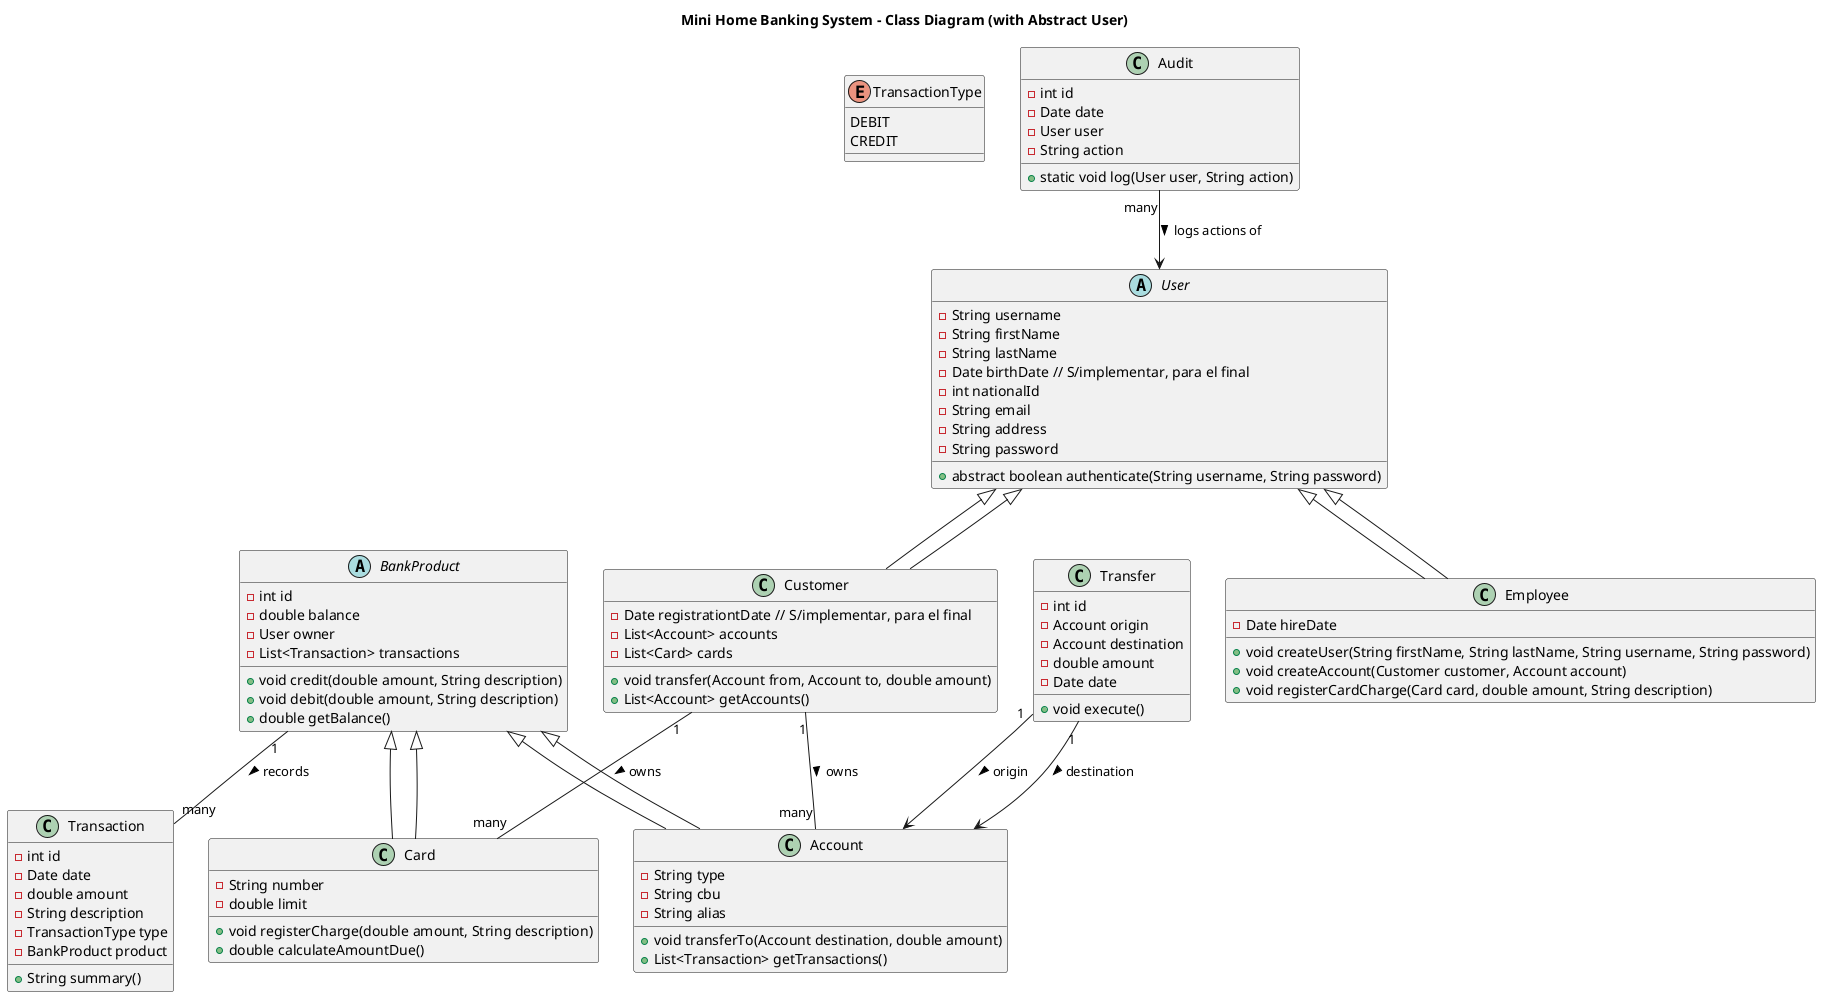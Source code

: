 @startuml
title Mini Home Banking System - Class Diagram (with Abstract User)

' =====================
' ENUMERATIONS
' =====================
enum TransactionType {
  DEBIT
  CREDIT
}

' =====================
' ABSTRACT CLASSES
' =====================
abstract class User {
  - String username
  - String firstName
  - String lastName
  - Date birthDate // S/implementar, para el final
  - int nationalId
  - String email
  - String address
  - String password
  
  + abstract boolean authenticate(String username, String password)
}

abstract class BankProduct {
  - int id
  - double balance
  - User owner
  - List<Transaction> transactions

  + void credit(double amount, String description)
  + void debit(double amount, String description)
  + double getBalance()
}

' =====================
' CLASSES
' =====================
class Customer extends User {
  - Date registrationtDate // S/implementar, para el final
  - List<Account> accounts
  - List<Card> cards

  + void transfer(Account from, Account to, double amount)
  + List<Account> getAccounts()
}

class Employee extends User {
  - Date hireDate    
    
  + void createUser(String firstName, String lastName, String username, String password)
  + void createAccount(Customer customer, Account account)
  + void registerCardCharge(Card card, double amount, String description)
}

class Account extends BankProduct {
  - String type
  - String cbu
  - String alias

  + void transferTo(Account destination, double amount)
  + List<Transaction> getTransactions()
}

class Card extends BankProduct {
  - String number
  - double limit

  + void registerCharge(double amount, String description)
  + double calculateAmountDue()
}

class Transaction {
  - int id
  - Date date
  - double amount
  - String description
  - TransactionType type
  - BankProduct product

  + String summary()
}

class Transfer {
  - int id
  - Account origin
  - Account destination
  - double amount
  - Date date

  + void execute()
}

class Audit {
  - int id
  - Date date
  - User user
  - String action

  + static void log(User user, String action)
}

' =====================
' RELATIONSHIPS
' =====================
User <|-- Customer
User <|-- Employee

BankProduct <|-- Account
BankProduct <|-- Card

Customer "1" -- "many" Account : owns >
Customer "1" -- "many" Card : owns >
BankProduct "1" -- "many" Transaction : records >

Transfer "1" --> Account : origin >
Transfer "1" --> Account : destination >

Audit "many" --> User : logs actions of >

@enduml
